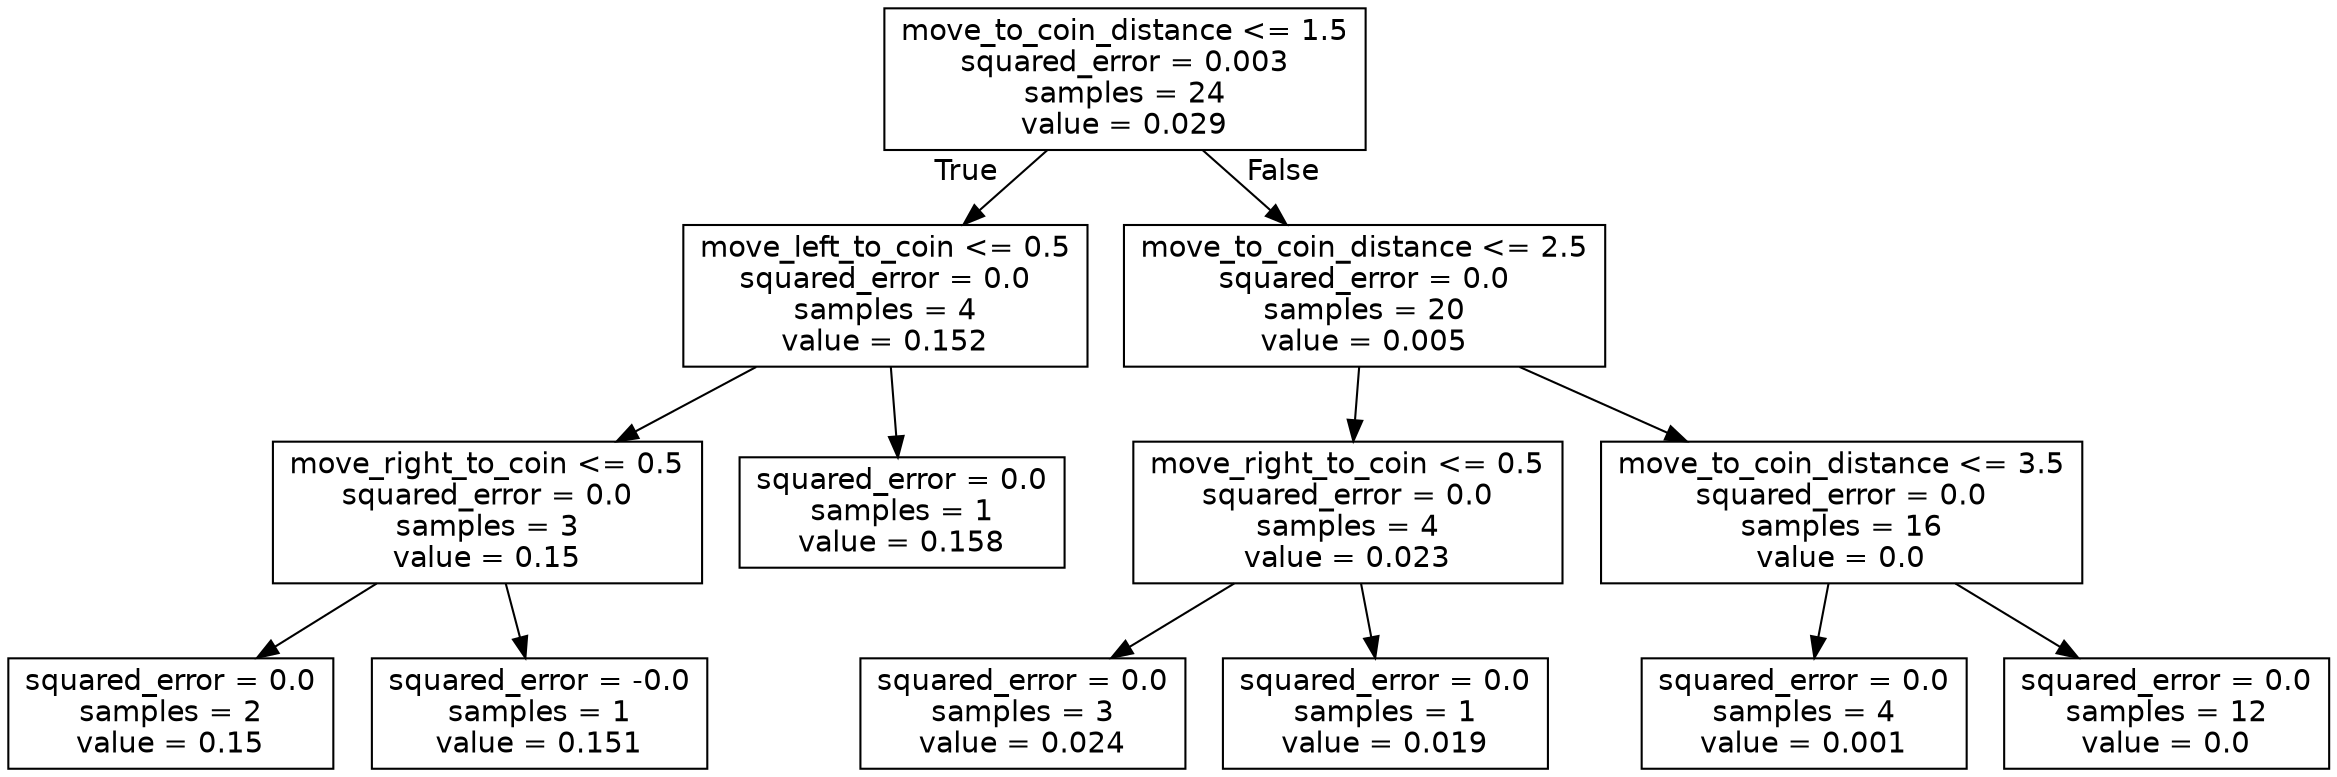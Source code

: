 digraph Tree {
node [shape=box, fontname="helvetica"] ;
edge [fontname="helvetica"] ;
0 [label="move_to_coin_distance <= 1.5\nsquared_error = 0.003\nsamples = 24\nvalue = 0.029"] ;
1 [label="move_left_to_coin <= 0.5\nsquared_error = 0.0\nsamples = 4\nvalue = 0.152"] ;
0 -> 1 [labeldistance=2.5, labelangle=45, headlabel="True"] ;
2 [label="move_right_to_coin <= 0.5\nsquared_error = 0.0\nsamples = 3\nvalue = 0.15"] ;
1 -> 2 ;
3 [label="squared_error = 0.0\nsamples = 2\nvalue = 0.15"] ;
2 -> 3 ;
4 [label="squared_error = -0.0\nsamples = 1\nvalue = 0.151"] ;
2 -> 4 ;
5 [label="squared_error = 0.0\nsamples = 1\nvalue = 0.158"] ;
1 -> 5 ;
6 [label="move_to_coin_distance <= 2.5\nsquared_error = 0.0\nsamples = 20\nvalue = 0.005"] ;
0 -> 6 [labeldistance=2.5, labelangle=-45, headlabel="False"] ;
7 [label="move_right_to_coin <= 0.5\nsquared_error = 0.0\nsamples = 4\nvalue = 0.023"] ;
6 -> 7 ;
8 [label="squared_error = 0.0\nsamples = 3\nvalue = 0.024"] ;
7 -> 8 ;
9 [label="squared_error = 0.0\nsamples = 1\nvalue = 0.019"] ;
7 -> 9 ;
10 [label="move_to_coin_distance <= 3.5\nsquared_error = 0.0\nsamples = 16\nvalue = 0.0"] ;
6 -> 10 ;
11 [label="squared_error = 0.0\nsamples = 4\nvalue = 0.001"] ;
10 -> 11 ;
12 [label="squared_error = 0.0\nsamples = 12\nvalue = 0.0"] ;
10 -> 12 ;
}